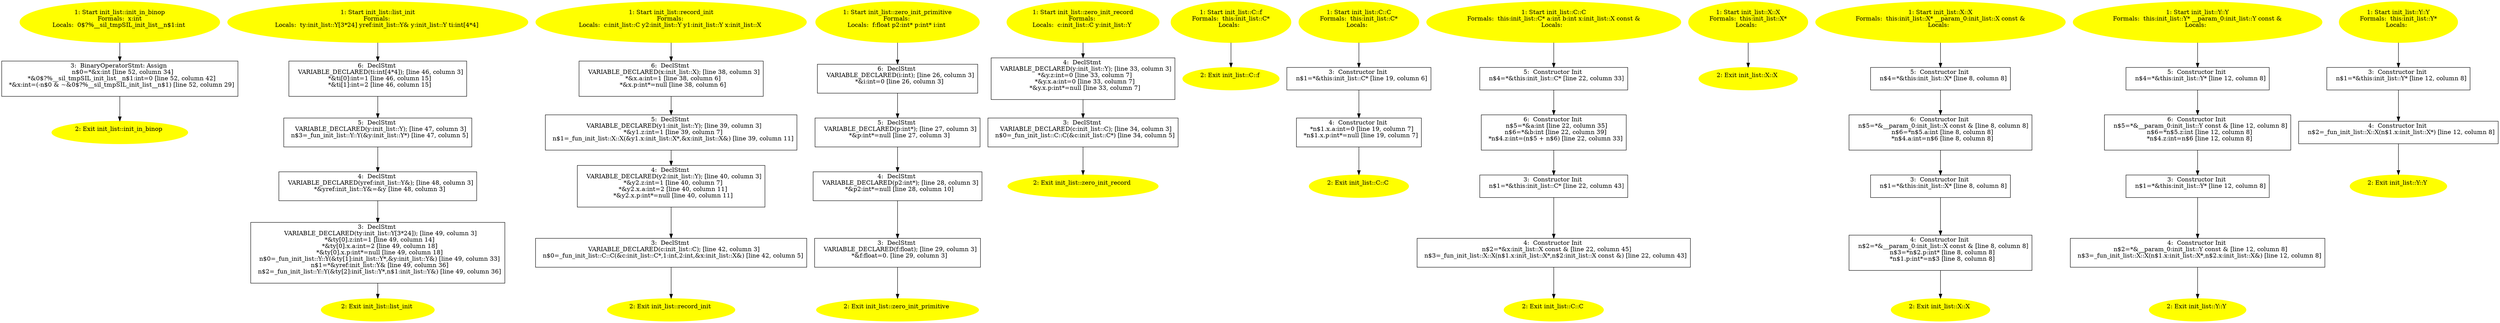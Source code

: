 /* @generated */
digraph cfg {
"init_in_binop#init_list#8348250075128359911.7adaa67964536570064366a92056cf46_1" [label="1: Start init_list::init_in_binop\nFormals:  x:int\nLocals:  0$?%__sil_tmpSIL_init_list__n$1:int \n  " color=yellow style=filled]
	

	 "init_in_binop#init_list#8348250075128359911.7adaa67964536570064366a92056cf46_1" -> "init_in_binop#init_list#8348250075128359911.7adaa67964536570064366a92056cf46_3" ;
"init_in_binop#init_list#8348250075128359911.7adaa67964536570064366a92056cf46_2" [label="2: Exit init_list::init_in_binop \n  " color=yellow style=filled]
	

"init_in_binop#init_list#8348250075128359911.7adaa67964536570064366a92056cf46_3" [label="3:  BinaryOperatorStmt: Assign \n   n$0=*&x:int [line 52, column 34]\n  *&0$?%__sil_tmpSIL_init_list__n$1:int=0 [line 52, column 42]\n  *&x:int=(-n$0 & ~&0$?%__sil_tmpSIL_init_list__n$1) [line 52, column 29]\n " shape="box"]
	

	 "init_in_binop#init_list#8348250075128359911.7adaa67964536570064366a92056cf46_3" -> "init_in_binop#init_list#8348250075128359911.7adaa67964536570064366a92056cf46_2" ;
"list_init#init_list#18348854466346904105.0126b9f1f80f91b73d5fbdbf2bc60754_1" [label="1: Start init_list::list_init\nFormals: \nLocals:  ty:init_list::Y[3*24] yref:init_list::Y& y:init_list::Y ti:int[4*4] \n  " color=yellow style=filled]
	

	 "list_init#init_list#18348854466346904105.0126b9f1f80f91b73d5fbdbf2bc60754_1" -> "list_init#init_list#18348854466346904105.0126b9f1f80f91b73d5fbdbf2bc60754_6" ;
"list_init#init_list#18348854466346904105.0126b9f1f80f91b73d5fbdbf2bc60754_2" [label="2: Exit init_list::list_init \n  " color=yellow style=filled]
	

"list_init#init_list#18348854466346904105.0126b9f1f80f91b73d5fbdbf2bc60754_3" [label="3:  DeclStmt \n   VARIABLE_DECLARED(ty:init_list::Y[3*24]); [line 49, column 3]\n  *&ty[0].z:int=1 [line 49, column 14]\n  *&ty[0].x.a:int=2 [line 49, column 18]\n  *&ty[0].x.p:int*=null [line 49, column 18]\n  n$0=_fun_init_list::Y::Y(&ty[1]:init_list::Y*,&y:init_list::Y&) [line 49, column 33]\n  n$1=*&yref:init_list::Y& [line 49, column 36]\n  n$2=_fun_init_list::Y::Y(&ty[2]:init_list::Y*,n$1:init_list::Y&) [line 49, column 36]\n " shape="box"]
	

	 "list_init#init_list#18348854466346904105.0126b9f1f80f91b73d5fbdbf2bc60754_3" -> "list_init#init_list#18348854466346904105.0126b9f1f80f91b73d5fbdbf2bc60754_2" ;
"list_init#init_list#18348854466346904105.0126b9f1f80f91b73d5fbdbf2bc60754_4" [label="4:  DeclStmt \n   VARIABLE_DECLARED(yref:init_list::Y&); [line 48, column 3]\n  *&yref:init_list::Y&=&y [line 48, column 3]\n " shape="box"]
	

	 "list_init#init_list#18348854466346904105.0126b9f1f80f91b73d5fbdbf2bc60754_4" -> "list_init#init_list#18348854466346904105.0126b9f1f80f91b73d5fbdbf2bc60754_3" ;
"list_init#init_list#18348854466346904105.0126b9f1f80f91b73d5fbdbf2bc60754_5" [label="5:  DeclStmt \n   VARIABLE_DECLARED(y:init_list::Y); [line 47, column 3]\n  n$3=_fun_init_list::Y::Y(&y:init_list::Y*) [line 47, column 5]\n " shape="box"]
	

	 "list_init#init_list#18348854466346904105.0126b9f1f80f91b73d5fbdbf2bc60754_5" -> "list_init#init_list#18348854466346904105.0126b9f1f80f91b73d5fbdbf2bc60754_4" ;
"list_init#init_list#18348854466346904105.0126b9f1f80f91b73d5fbdbf2bc60754_6" [label="6:  DeclStmt \n   VARIABLE_DECLARED(ti:int[4*4]); [line 46, column 3]\n  *&ti[0]:int=1 [line 46, column 15]\n  *&ti[1]:int=2 [line 46, column 15]\n " shape="box"]
	

	 "list_init#init_list#18348854466346904105.0126b9f1f80f91b73d5fbdbf2bc60754_6" -> "list_init#init_list#18348854466346904105.0126b9f1f80f91b73d5fbdbf2bc60754_5" ;
"record_init#init_list#9390182661430352809.a0bac2a3cf71c0b7c450ce49d030845f_1" [label="1: Start init_list::record_init\nFormals: \nLocals:  c:init_list::C y2:init_list::Y y1:init_list::Y x:init_list::X \n  " color=yellow style=filled]
	

	 "record_init#init_list#9390182661430352809.a0bac2a3cf71c0b7c450ce49d030845f_1" -> "record_init#init_list#9390182661430352809.a0bac2a3cf71c0b7c450ce49d030845f_6" ;
"record_init#init_list#9390182661430352809.a0bac2a3cf71c0b7c450ce49d030845f_2" [label="2: Exit init_list::record_init \n  " color=yellow style=filled]
	

"record_init#init_list#9390182661430352809.a0bac2a3cf71c0b7c450ce49d030845f_3" [label="3:  DeclStmt \n   VARIABLE_DECLARED(c:init_list::C); [line 42, column 3]\n  n$0=_fun_init_list::C::C(&c:init_list::C*,1:int,2:int,&x:init_list::X&) [line 42, column 5]\n " shape="box"]
	

	 "record_init#init_list#9390182661430352809.a0bac2a3cf71c0b7c450ce49d030845f_3" -> "record_init#init_list#9390182661430352809.a0bac2a3cf71c0b7c450ce49d030845f_2" ;
"record_init#init_list#9390182661430352809.a0bac2a3cf71c0b7c450ce49d030845f_4" [label="4:  DeclStmt \n   VARIABLE_DECLARED(y2:init_list::Y); [line 40, column 3]\n  *&y2.z:int=1 [line 40, column 7]\n  *&y2.x.a:int=2 [line 40, column 11]\n  *&y2.x.p:int*=null [line 40, column 11]\n " shape="box"]
	

	 "record_init#init_list#9390182661430352809.a0bac2a3cf71c0b7c450ce49d030845f_4" -> "record_init#init_list#9390182661430352809.a0bac2a3cf71c0b7c450ce49d030845f_3" ;
"record_init#init_list#9390182661430352809.a0bac2a3cf71c0b7c450ce49d030845f_5" [label="5:  DeclStmt \n   VARIABLE_DECLARED(y1:init_list::Y); [line 39, column 3]\n  *&y1.z:int=1 [line 39, column 7]\n  n$1=_fun_init_list::X::X(&y1.x:init_list::X*,&x:init_list::X&) [line 39, column 11]\n " shape="box"]
	

	 "record_init#init_list#9390182661430352809.a0bac2a3cf71c0b7c450ce49d030845f_5" -> "record_init#init_list#9390182661430352809.a0bac2a3cf71c0b7c450ce49d030845f_4" ;
"record_init#init_list#9390182661430352809.a0bac2a3cf71c0b7c450ce49d030845f_6" [label="6:  DeclStmt \n   VARIABLE_DECLARED(x:init_list::X); [line 38, column 3]\n  *&x.a:int=1 [line 38, column 6]\n  *&x.p:int*=null [line 38, column 6]\n " shape="box"]
	

	 "record_init#init_list#9390182661430352809.a0bac2a3cf71c0b7c450ce49d030845f_6" -> "record_init#init_list#9390182661430352809.a0bac2a3cf71c0b7c450ce49d030845f_5" ;
"zero_init_primitive#init_list#3465759276925732066.1d03db1e38d38f4b345f33049176e92c_1" [label="1: Start init_list::zero_init_primitive\nFormals: \nLocals:  f:float p2:int* p:int* i:int \n  " color=yellow style=filled]
	

	 "zero_init_primitive#init_list#3465759276925732066.1d03db1e38d38f4b345f33049176e92c_1" -> "zero_init_primitive#init_list#3465759276925732066.1d03db1e38d38f4b345f33049176e92c_6" ;
"zero_init_primitive#init_list#3465759276925732066.1d03db1e38d38f4b345f33049176e92c_2" [label="2: Exit init_list::zero_init_primitive \n  " color=yellow style=filled]
	

"zero_init_primitive#init_list#3465759276925732066.1d03db1e38d38f4b345f33049176e92c_3" [label="3:  DeclStmt \n   VARIABLE_DECLARED(f:float); [line 29, column 3]\n  *&f:float=0. [line 29, column 3]\n " shape="box"]
	

	 "zero_init_primitive#init_list#3465759276925732066.1d03db1e38d38f4b345f33049176e92c_3" -> "zero_init_primitive#init_list#3465759276925732066.1d03db1e38d38f4b345f33049176e92c_2" ;
"zero_init_primitive#init_list#3465759276925732066.1d03db1e38d38f4b345f33049176e92c_4" [label="4:  DeclStmt \n   VARIABLE_DECLARED(p2:int*); [line 28, column 3]\n  *&p2:int*=null [line 28, column 10]\n " shape="box"]
	

	 "zero_init_primitive#init_list#3465759276925732066.1d03db1e38d38f4b345f33049176e92c_4" -> "zero_init_primitive#init_list#3465759276925732066.1d03db1e38d38f4b345f33049176e92c_3" ;
"zero_init_primitive#init_list#3465759276925732066.1d03db1e38d38f4b345f33049176e92c_5" [label="5:  DeclStmt \n   VARIABLE_DECLARED(p:int*); [line 27, column 3]\n  *&p:int*=null [line 27, column 3]\n " shape="box"]
	

	 "zero_init_primitive#init_list#3465759276925732066.1d03db1e38d38f4b345f33049176e92c_5" -> "zero_init_primitive#init_list#3465759276925732066.1d03db1e38d38f4b345f33049176e92c_4" ;
"zero_init_primitive#init_list#3465759276925732066.1d03db1e38d38f4b345f33049176e92c_6" [label="6:  DeclStmt \n   VARIABLE_DECLARED(i:int); [line 26, column 3]\n  *&i:int=0 [line 26, column 3]\n " shape="box"]
	

	 "zero_init_primitive#init_list#3465759276925732066.1d03db1e38d38f4b345f33049176e92c_6" -> "zero_init_primitive#init_list#3465759276925732066.1d03db1e38d38f4b345f33049176e92c_5" ;
"zero_init_record#init_list#7364160241041626579.8baaea62666796dca7b4a7b11bf4f2bb_1" [label="1: Start init_list::zero_init_record\nFormals: \nLocals:  c:init_list::C y:init_list::Y \n  " color=yellow style=filled]
	

	 "zero_init_record#init_list#7364160241041626579.8baaea62666796dca7b4a7b11bf4f2bb_1" -> "zero_init_record#init_list#7364160241041626579.8baaea62666796dca7b4a7b11bf4f2bb_4" ;
"zero_init_record#init_list#7364160241041626579.8baaea62666796dca7b4a7b11bf4f2bb_2" [label="2: Exit init_list::zero_init_record \n  " color=yellow style=filled]
	

"zero_init_record#init_list#7364160241041626579.8baaea62666796dca7b4a7b11bf4f2bb_3" [label="3:  DeclStmt \n   VARIABLE_DECLARED(c:init_list::C); [line 34, column 3]\n  n$0=_fun_init_list::C::C(&c:init_list::C*) [line 34, column 5]\n " shape="box"]
	

	 "zero_init_record#init_list#7364160241041626579.8baaea62666796dca7b4a7b11bf4f2bb_3" -> "zero_init_record#init_list#7364160241041626579.8baaea62666796dca7b4a7b11bf4f2bb_2" ;
"zero_init_record#init_list#7364160241041626579.8baaea62666796dca7b4a7b11bf4f2bb_4" [label="4:  DeclStmt \n   VARIABLE_DECLARED(y:init_list::Y); [line 33, column 3]\n  *&y.z:int=0 [line 33, column 7]\n  *&y.x.a:int=0 [line 33, column 7]\n  *&y.x.p:int*=null [line 33, column 7]\n " shape="box"]
	

	 "zero_init_record#init_list#7364160241041626579.8baaea62666796dca7b4a7b11bf4f2bb_4" -> "zero_init_record#init_list#7364160241041626579.8baaea62666796dca7b4a7b11bf4f2bb_3" ;
"f#C#init_list#(17813515084368904036).f077ed1f0db2e84c012845f48373d63b_1" [label="1: Start init_list::C::f\nFormals:  this:init_list::C*\nLocals:  \n  " color=yellow style=filled]
	

	 "f#C#init_list#(17813515084368904036).f077ed1f0db2e84c012845f48373d63b_1" -> "f#C#init_list#(17813515084368904036).f077ed1f0db2e84c012845f48373d63b_2" ;
"f#C#init_list#(17813515084368904036).f077ed1f0db2e84c012845f48373d63b_2" [label="2: Exit init_list::C::f \n  " color=yellow style=filled]
	

"C#C#init_list#{2078137693366693442}.8c327f8d277d54db4e65b8ab2016ae1f_1" [label="1: Start init_list::C::C\nFormals:  this:init_list::C*\nLocals:  \n  " color=yellow style=filled]
	

	 "C#C#init_list#{2078137693366693442}.8c327f8d277d54db4e65b8ab2016ae1f_1" -> "C#C#init_list#{2078137693366693442}.8c327f8d277d54db4e65b8ab2016ae1f_3" ;
"C#C#init_list#{2078137693366693442}.8c327f8d277d54db4e65b8ab2016ae1f_2" [label="2: Exit init_list::C::C \n  " color=yellow style=filled]
	

"C#C#init_list#{2078137693366693442}.8c327f8d277d54db4e65b8ab2016ae1f_3" [label="3:  Constructor Init \n   n$1=*&this:init_list::C* [line 19, column 6]\n " shape="box"]
	

	 "C#C#init_list#{2078137693366693442}.8c327f8d277d54db4e65b8ab2016ae1f_3" -> "C#C#init_list#{2078137693366693442}.8c327f8d277d54db4e65b8ab2016ae1f_4" ;
"C#C#init_list#{2078137693366693442}.8c327f8d277d54db4e65b8ab2016ae1f_4" [label="4:  Constructor Init \n   *n$1.x.a:int=0 [line 19, column 7]\n  *n$1.x.p:int*=null [line 19, column 7]\n " shape="box"]
	

	 "C#C#init_list#{2078137693366693442}.8c327f8d277d54db4e65b8ab2016ae1f_4" -> "C#C#init_list#{2078137693366693442}.8c327f8d277d54db4e65b8ab2016ae1f_2" ;
"C#C#init_list#{9473316906448727589}.5e7e92edb57b7e9a206c90855ab69889_1" [label="1: Start init_list::C::C\nFormals:  this:init_list::C* a:int b:int x:init_list::X const &\nLocals:  \n  " color=yellow style=filled]
	

	 "C#C#init_list#{9473316906448727589}.5e7e92edb57b7e9a206c90855ab69889_1" -> "C#C#init_list#{9473316906448727589}.5e7e92edb57b7e9a206c90855ab69889_5" ;
"C#C#init_list#{9473316906448727589}.5e7e92edb57b7e9a206c90855ab69889_2" [label="2: Exit init_list::C::C \n  " color=yellow style=filled]
	

"C#C#init_list#{9473316906448727589}.5e7e92edb57b7e9a206c90855ab69889_3" [label="3:  Constructor Init \n   n$1=*&this:init_list::C* [line 22, column 43]\n " shape="box"]
	

	 "C#C#init_list#{9473316906448727589}.5e7e92edb57b7e9a206c90855ab69889_3" -> "C#C#init_list#{9473316906448727589}.5e7e92edb57b7e9a206c90855ab69889_4" ;
"C#C#init_list#{9473316906448727589}.5e7e92edb57b7e9a206c90855ab69889_4" [label="4:  Constructor Init \n   n$2=*&x:init_list::X const & [line 22, column 45]\n  n$3=_fun_init_list::X::X(n$1.x:init_list::X*,n$2:init_list::X const &) [line 22, column 43]\n " shape="box"]
	

	 "C#C#init_list#{9473316906448727589}.5e7e92edb57b7e9a206c90855ab69889_4" -> "C#C#init_list#{9473316906448727589}.5e7e92edb57b7e9a206c90855ab69889_2" ;
"C#C#init_list#{9473316906448727589}.5e7e92edb57b7e9a206c90855ab69889_5" [label="5:  Constructor Init \n   n$4=*&this:init_list::C* [line 22, column 33]\n " shape="box"]
	

	 "C#C#init_list#{9473316906448727589}.5e7e92edb57b7e9a206c90855ab69889_5" -> "C#C#init_list#{9473316906448727589}.5e7e92edb57b7e9a206c90855ab69889_6" ;
"C#C#init_list#{9473316906448727589}.5e7e92edb57b7e9a206c90855ab69889_6" [label="6:  Constructor Init \n   n$5=*&a:int [line 22, column 35]\n  n$6=*&b:int [line 22, column 39]\n  *n$4.z:int=(n$5 + n$6) [line 22, column 33]\n " shape="box"]
	

	 "C#C#init_list#{9473316906448727589}.5e7e92edb57b7e9a206c90855ab69889_6" -> "C#C#init_list#{9473316906448727589}.5e7e92edb57b7e9a206c90855ab69889_3" ;
"X#X#init_list#{12753046806942070827}.1efd898de92870cda553b4bfbf477dc0_1" [label="1: Start init_list::X::X\nFormals:  this:init_list::X*\nLocals:  \n  " color=yellow style=filled]
	

	 "X#X#init_list#{12753046806942070827}.1efd898de92870cda553b4bfbf477dc0_1" -> "X#X#init_list#{12753046806942070827}.1efd898de92870cda553b4bfbf477dc0_2" ;
"X#X#init_list#{12753046806942070827}.1efd898de92870cda553b4bfbf477dc0_2" [label="2: Exit init_list::X::X \n  " color=yellow style=filled]
	

"X#X#init_list#{7348299791177244048}.23ae9de76be6795cef925262b7b1950f_1" [label="1: Start init_list::X::X\nFormals:  this:init_list::X* __param_0:init_list::X const &\nLocals:  \n  " color=yellow style=filled]
	

	 "X#X#init_list#{7348299791177244048}.23ae9de76be6795cef925262b7b1950f_1" -> "X#X#init_list#{7348299791177244048}.23ae9de76be6795cef925262b7b1950f_5" ;
"X#X#init_list#{7348299791177244048}.23ae9de76be6795cef925262b7b1950f_2" [label="2: Exit init_list::X::X \n  " color=yellow style=filled]
	

"X#X#init_list#{7348299791177244048}.23ae9de76be6795cef925262b7b1950f_3" [label="3:  Constructor Init \n   n$1=*&this:init_list::X* [line 8, column 8]\n " shape="box"]
	

	 "X#X#init_list#{7348299791177244048}.23ae9de76be6795cef925262b7b1950f_3" -> "X#X#init_list#{7348299791177244048}.23ae9de76be6795cef925262b7b1950f_4" ;
"X#X#init_list#{7348299791177244048}.23ae9de76be6795cef925262b7b1950f_4" [label="4:  Constructor Init \n   n$2=*&__param_0:init_list::X const & [line 8, column 8]\n  n$3=*n$2.p:int* [line 8, column 8]\n  *n$1.p:int*=n$3 [line 8, column 8]\n " shape="box"]
	

	 "X#X#init_list#{7348299791177244048}.23ae9de76be6795cef925262b7b1950f_4" -> "X#X#init_list#{7348299791177244048}.23ae9de76be6795cef925262b7b1950f_2" ;
"X#X#init_list#{7348299791177244048}.23ae9de76be6795cef925262b7b1950f_5" [label="5:  Constructor Init \n   n$4=*&this:init_list::X* [line 8, column 8]\n " shape="box"]
	

	 "X#X#init_list#{7348299791177244048}.23ae9de76be6795cef925262b7b1950f_5" -> "X#X#init_list#{7348299791177244048}.23ae9de76be6795cef925262b7b1950f_6" ;
"X#X#init_list#{7348299791177244048}.23ae9de76be6795cef925262b7b1950f_6" [label="6:  Constructor Init \n   n$5=*&__param_0:init_list::X const & [line 8, column 8]\n  n$6=*n$5.a:int [line 8, column 8]\n  *n$4.a:int=n$6 [line 8, column 8]\n " shape="box"]
	

	 "X#X#init_list#{7348299791177244048}.23ae9de76be6795cef925262b7b1950f_6" -> "X#X#init_list#{7348299791177244048}.23ae9de76be6795cef925262b7b1950f_3" ;
"Y#Y#init_list#{657511410642540519}.bde8453c853125848f32815f22fabd2b_1" [label="1: Start init_list::Y::Y\nFormals:  this:init_list::Y* __param_0:init_list::Y const &\nLocals:  \n  " color=yellow style=filled]
	

	 "Y#Y#init_list#{657511410642540519}.bde8453c853125848f32815f22fabd2b_1" -> "Y#Y#init_list#{657511410642540519}.bde8453c853125848f32815f22fabd2b_5" ;
"Y#Y#init_list#{657511410642540519}.bde8453c853125848f32815f22fabd2b_2" [label="2: Exit init_list::Y::Y \n  " color=yellow style=filled]
	

"Y#Y#init_list#{657511410642540519}.bde8453c853125848f32815f22fabd2b_3" [label="3:  Constructor Init \n   n$1=*&this:init_list::Y* [line 12, column 8]\n " shape="box"]
	

	 "Y#Y#init_list#{657511410642540519}.bde8453c853125848f32815f22fabd2b_3" -> "Y#Y#init_list#{657511410642540519}.bde8453c853125848f32815f22fabd2b_4" ;
"Y#Y#init_list#{657511410642540519}.bde8453c853125848f32815f22fabd2b_4" [label="4:  Constructor Init \n   n$2=*&__param_0:init_list::Y const & [line 12, column 8]\n  n$3=_fun_init_list::X::X(n$1.x:init_list::X*,n$2.x:init_list::X&) [line 12, column 8]\n " shape="box"]
	

	 "Y#Y#init_list#{657511410642540519}.bde8453c853125848f32815f22fabd2b_4" -> "Y#Y#init_list#{657511410642540519}.bde8453c853125848f32815f22fabd2b_2" ;
"Y#Y#init_list#{657511410642540519}.bde8453c853125848f32815f22fabd2b_5" [label="5:  Constructor Init \n   n$4=*&this:init_list::Y* [line 12, column 8]\n " shape="box"]
	

	 "Y#Y#init_list#{657511410642540519}.bde8453c853125848f32815f22fabd2b_5" -> "Y#Y#init_list#{657511410642540519}.bde8453c853125848f32815f22fabd2b_6" ;
"Y#Y#init_list#{657511410642540519}.bde8453c853125848f32815f22fabd2b_6" [label="6:  Constructor Init \n   n$5=*&__param_0:init_list::Y const & [line 12, column 8]\n  n$6=*n$5.z:int [line 12, column 8]\n  *n$4.z:int=n$6 [line 12, column 8]\n " shape="box"]
	

	 "Y#Y#init_list#{657511410642540519}.bde8453c853125848f32815f22fabd2b_6" -> "Y#Y#init_list#{657511410642540519}.bde8453c853125848f32815f22fabd2b_3" ;
"Y#Y#init_list#{8563191656710678156}.e0b0645b50ae7ca732891522c0978402_1" [label="1: Start init_list::Y::Y\nFormals:  this:init_list::Y*\nLocals:  \n  " color=yellow style=filled]
	

	 "Y#Y#init_list#{8563191656710678156}.e0b0645b50ae7ca732891522c0978402_1" -> "Y#Y#init_list#{8563191656710678156}.e0b0645b50ae7ca732891522c0978402_3" ;
"Y#Y#init_list#{8563191656710678156}.e0b0645b50ae7ca732891522c0978402_2" [label="2: Exit init_list::Y::Y \n  " color=yellow style=filled]
	

"Y#Y#init_list#{8563191656710678156}.e0b0645b50ae7ca732891522c0978402_3" [label="3:  Constructor Init \n   n$1=*&this:init_list::Y* [line 12, column 8]\n " shape="box"]
	

	 "Y#Y#init_list#{8563191656710678156}.e0b0645b50ae7ca732891522c0978402_3" -> "Y#Y#init_list#{8563191656710678156}.e0b0645b50ae7ca732891522c0978402_4" ;
"Y#Y#init_list#{8563191656710678156}.e0b0645b50ae7ca732891522c0978402_4" [label="4:  Constructor Init \n   n$2=_fun_init_list::X::X(n$1.x:init_list::X*) [line 12, column 8]\n " shape="box"]
	

	 "Y#Y#init_list#{8563191656710678156}.e0b0645b50ae7ca732891522c0978402_4" -> "Y#Y#init_list#{8563191656710678156}.e0b0645b50ae7ca732891522c0978402_2" ;
}
